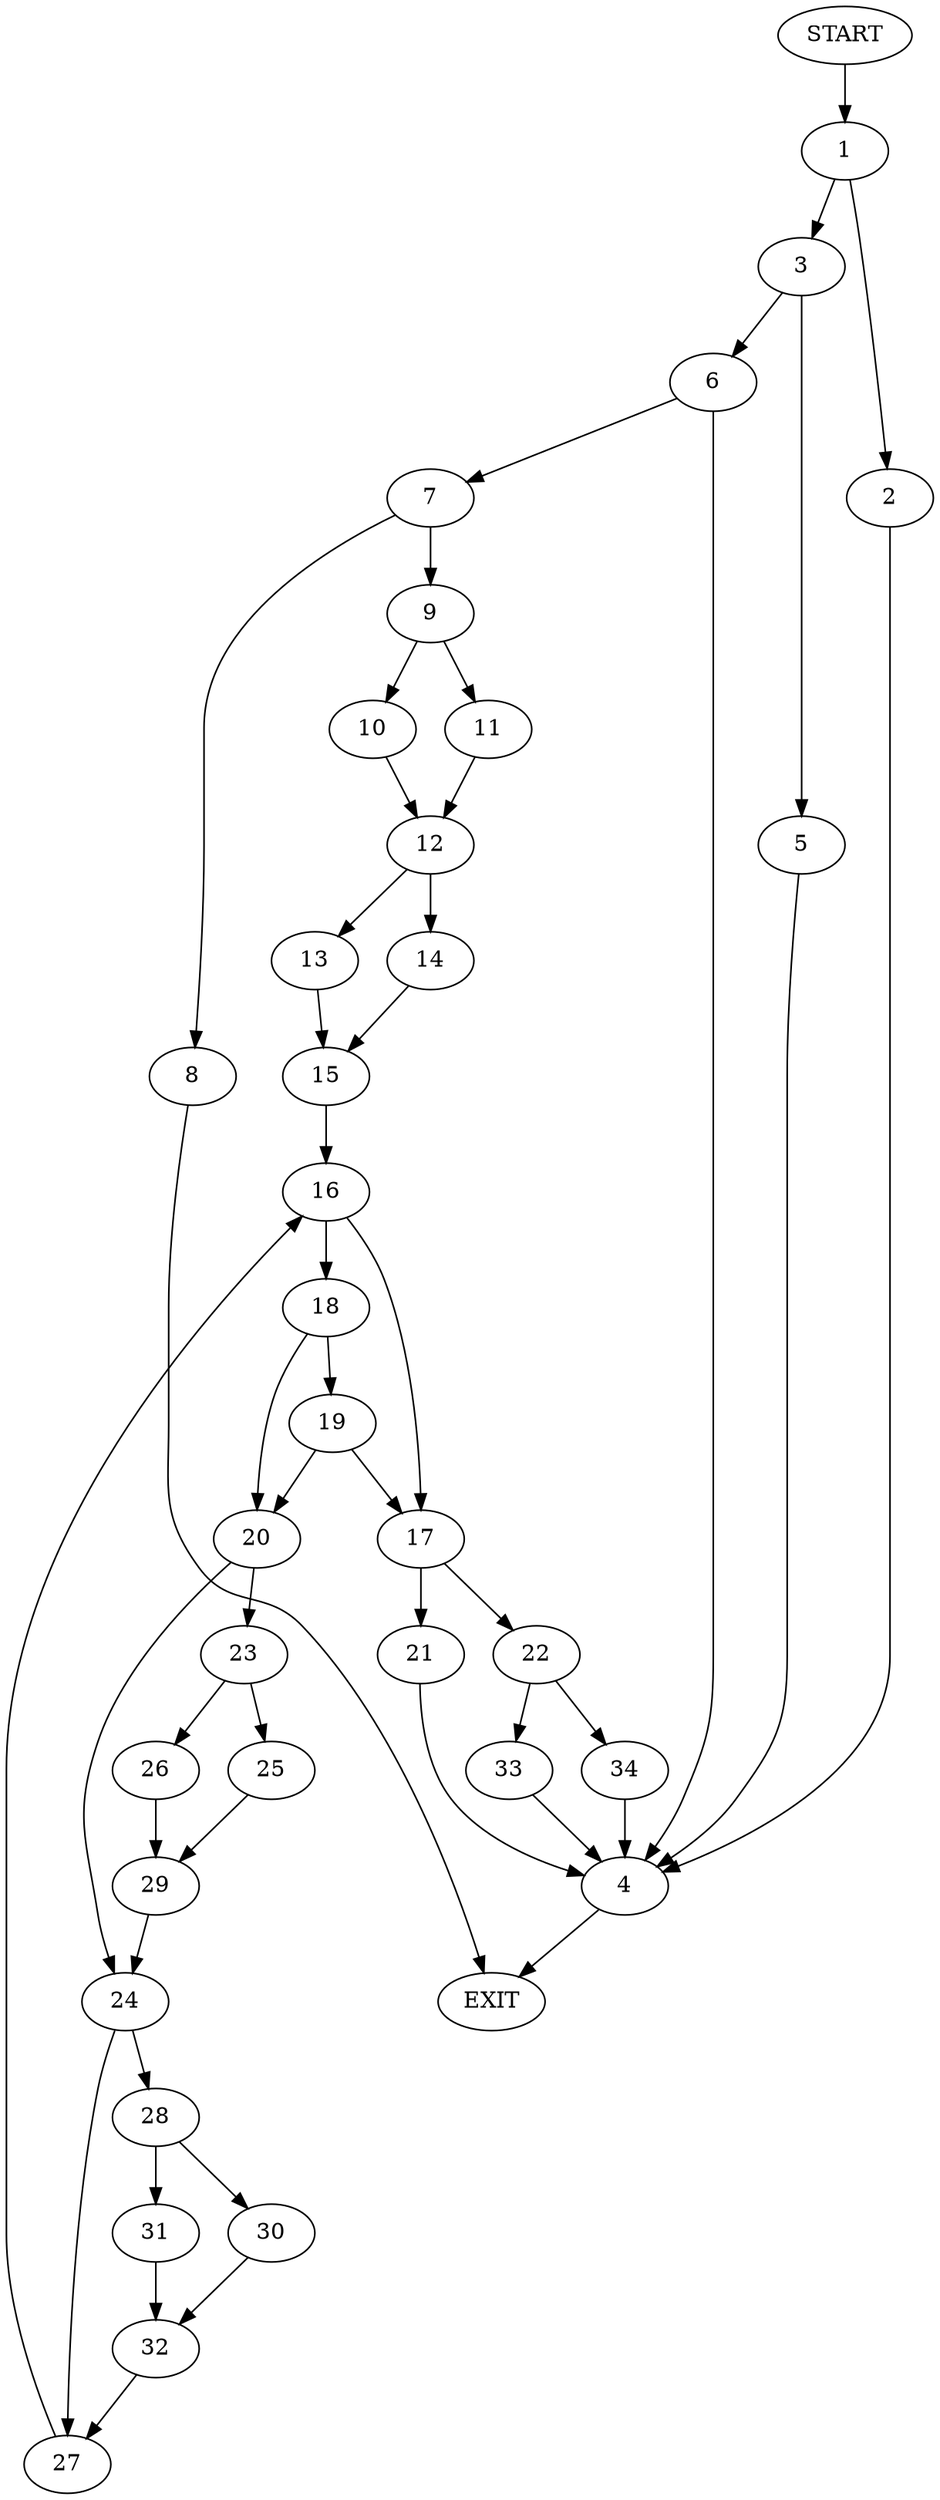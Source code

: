 digraph {
0 [label="START"]
35 [label="EXIT"]
0 -> 1
1 -> 2
1 -> 3
2 -> 4
3 -> 5
3 -> 6
4 -> 35
6 -> 7
6 -> 4
5 -> 4
7 -> 8
7 -> 9
8 -> 35
9 -> 10
9 -> 11
11 -> 12
10 -> 12
12 -> 13
12 -> 14
14 -> 15
13 -> 15
15 -> 16
16 -> 17
16 -> 18
18 -> 19
18 -> 20
17 -> 21
17 -> 22
20 -> 23
20 -> 24
19 -> 17
19 -> 20
23 -> 25
23 -> 26
24 -> 27
24 -> 28
26 -> 29
25 -> 29
29 -> 24
28 -> 30
28 -> 31
27 -> 16
31 -> 32
30 -> 32
32 -> 27
21 -> 4
22 -> 33
22 -> 34
34 -> 4
33 -> 4
}
